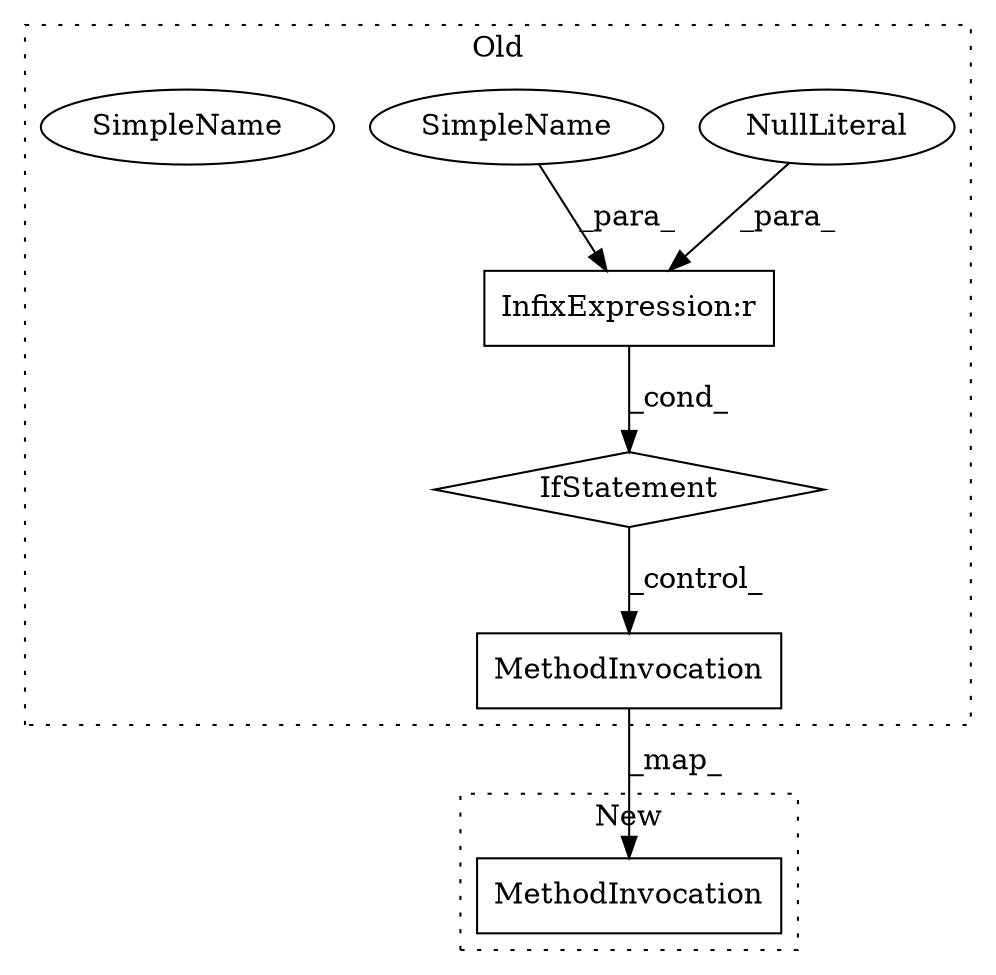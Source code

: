 digraph G {
subgraph cluster0 {
1 [label="IfStatement" a="25" s="9582" l="3" shape="diamond"];
3 [label="MethodInvocation" a="32" s="9598" l="10" shape="box"];
4 [label="NullLiteral" a="33" s="9578" l="4" shape="ellipse"];
5 [label="SimpleName" a="42" s="9569" l="5" shape="ellipse"];
6 [label="SimpleName" a="42" s="9569" l="5" shape="ellipse"];
7 [label="InfixExpression:r" a="27" s="9574" l="4" shape="box"];
label = "Old";
style="dotted";
}
subgraph cluster1 {
2 [label="MethodInvocation" a="32" s="9384" l="10" shape="box"];
label = "New";
style="dotted";
}
1 -> 3 [label="_control_"];
3 -> 2 [label="_map_"];
4 -> 7 [label="_para_"];
5 -> 7 [label="_para_"];
7 -> 1 [label="_cond_"];
}